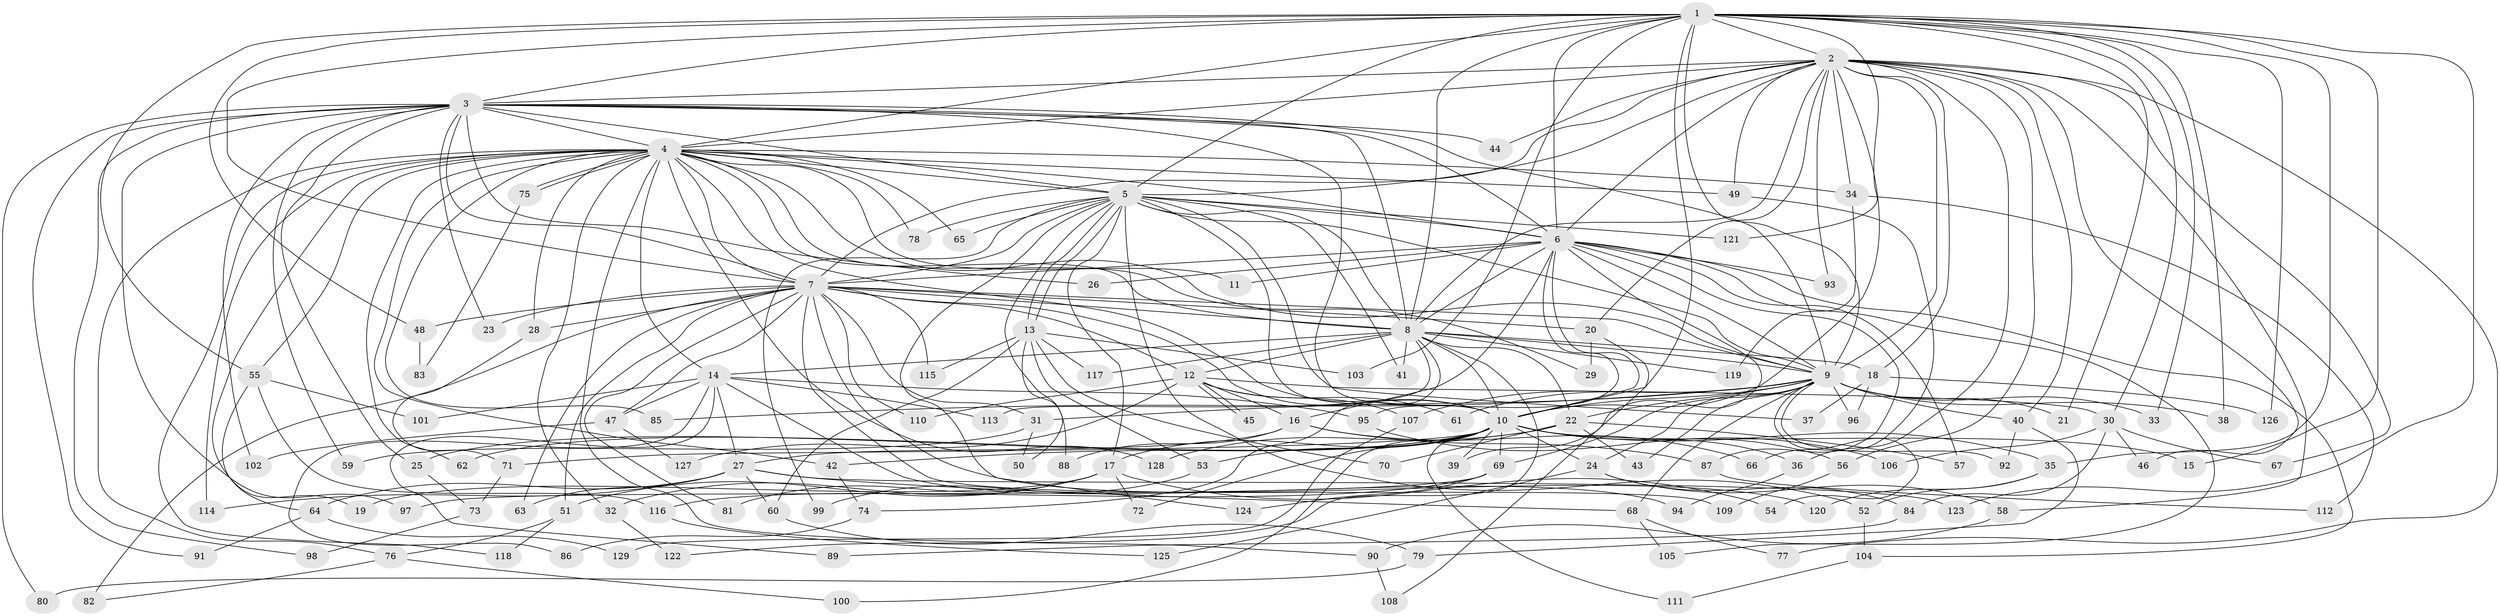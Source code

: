 // Generated by graph-tools (version 1.1) at 2025/11/02/27/25 16:11:06]
// undirected, 129 vertices, 283 edges
graph export_dot {
graph [start="1"]
  node [color=gray90,style=filled];
  1;
  2;
  3;
  4;
  5;
  6;
  7;
  8;
  9;
  10;
  11;
  12;
  13;
  14;
  15;
  16;
  17;
  18;
  19;
  20;
  21;
  22;
  23;
  24;
  25;
  26;
  27;
  28;
  29;
  30;
  31;
  32;
  33;
  34;
  35;
  36;
  37;
  38;
  39;
  40;
  41;
  42;
  43;
  44;
  45;
  46;
  47;
  48;
  49;
  50;
  51;
  52;
  53;
  54;
  55;
  56;
  57;
  58;
  59;
  60;
  61;
  62;
  63;
  64;
  65;
  66;
  67;
  68;
  69;
  70;
  71;
  72;
  73;
  74;
  75;
  76;
  77;
  78;
  79;
  80;
  81;
  82;
  83;
  84;
  85;
  86;
  87;
  88;
  89;
  90;
  91;
  92;
  93;
  94;
  95;
  96;
  97;
  98;
  99;
  100;
  101;
  102;
  103;
  104;
  105;
  106;
  107;
  108;
  109;
  110;
  111;
  112;
  113;
  114;
  115;
  116;
  117;
  118;
  119;
  120;
  121;
  122;
  123;
  124;
  125;
  126;
  127;
  128;
  129;
  1 -- 2;
  1 -- 3;
  1 -- 4;
  1 -- 5;
  1 -- 6;
  1 -- 7;
  1 -- 8;
  1 -- 9;
  1 -- 10;
  1 -- 15;
  1 -- 21;
  1 -- 30;
  1 -- 33;
  1 -- 35;
  1 -- 38;
  1 -- 48;
  1 -- 55;
  1 -- 103;
  1 -- 121;
  1 -- 123;
  1 -- 126;
  2 -- 3;
  2 -- 4;
  2 -- 5;
  2 -- 6;
  2 -- 7;
  2 -- 8;
  2 -- 9;
  2 -- 10;
  2 -- 18;
  2 -- 20;
  2 -- 34;
  2 -- 36;
  2 -- 40;
  2 -- 44;
  2 -- 46;
  2 -- 49;
  2 -- 56;
  2 -- 58;
  2 -- 67;
  2 -- 77;
  2 -- 93;
  3 -- 4;
  3 -- 5;
  3 -- 6;
  3 -- 7;
  3 -- 8;
  3 -- 9;
  3 -- 10;
  3 -- 23;
  3 -- 25;
  3 -- 26;
  3 -- 44;
  3 -- 59;
  3 -- 80;
  3 -- 91;
  3 -- 97;
  3 -- 98;
  3 -- 102;
  4 -- 5;
  4 -- 6;
  4 -- 7;
  4 -- 8;
  4 -- 9;
  4 -- 10;
  4 -- 11;
  4 -- 14;
  4 -- 19;
  4 -- 28;
  4 -- 29;
  4 -- 32;
  4 -- 34;
  4 -- 42;
  4 -- 49;
  4 -- 55;
  4 -- 62;
  4 -- 65;
  4 -- 75;
  4 -- 75;
  4 -- 76;
  4 -- 78;
  4 -- 85;
  4 -- 90;
  4 -- 114;
  4 -- 118;
  4 -- 128;
  5 -- 6;
  5 -- 7;
  5 -- 8;
  5 -- 9;
  5 -- 10;
  5 -- 13;
  5 -- 13;
  5 -- 17;
  5 -- 37;
  5 -- 41;
  5 -- 52;
  5 -- 65;
  5 -- 78;
  5 -- 88;
  5 -- 99;
  5 -- 121;
  5 -- 124;
  6 -- 7;
  6 -- 8;
  6 -- 9;
  6 -- 10;
  6 -- 11;
  6 -- 16;
  6 -- 26;
  6 -- 39;
  6 -- 57;
  6 -- 87;
  6 -- 93;
  6 -- 95;
  6 -- 104;
  6 -- 105;
  7 -- 8;
  7 -- 9;
  7 -- 10;
  7 -- 12;
  7 -- 20;
  7 -- 23;
  7 -- 28;
  7 -- 31;
  7 -- 47;
  7 -- 48;
  7 -- 51;
  7 -- 63;
  7 -- 81;
  7 -- 82;
  7 -- 109;
  7 -- 110;
  7 -- 115;
  7 -- 120;
  8 -- 9;
  8 -- 10;
  8 -- 12;
  8 -- 14;
  8 -- 18;
  8 -- 22;
  8 -- 41;
  8 -- 74;
  8 -- 113;
  8 -- 117;
  8 -- 119;
  8 -- 122;
  9 -- 10;
  9 -- 21;
  9 -- 22;
  9 -- 24;
  9 -- 31;
  9 -- 33;
  9 -- 38;
  9 -- 40;
  9 -- 43;
  9 -- 54;
  9 -- 61;
  9 -- 68;
  9 -- 69;
  9 -- 85;
  9 -- 92;
  9 -- 96;
  9 -- 107;
  10 -- 15;
  10 -- 17;
  10 -- 24;
  10 -- 25;
  10 -- 35;
  10 -- 36;
  10 -- 39;
  10 -- 53;
  10 -- 56;
  10 -- 62;
  10 -- 69;
  10 -- 71;
  10 -- 72;
  10 -- 100;
  10 -- 111;
  12 -- 16;
  12 -- 30;
  12 -- 45;
  12 -- 45;
  12 -- 61;
  12 -- 107;
  12 -- 110;
  12 -- 127;
  13 -- 50;
  13 -- 53;
  13 -- 60;
  13 -- 70;
  13 -- 103;
  13 -- 115;
  13 -- 117;
  14 -- 27;
  14 -- 47;
  14 -- 86;
  14 -- 89;
  14 -- 94;
  14 -- 95;
  14 -- 101;
  14 -- 113;
  16 -- 27;
  16 -- 66;
  16 -- 87;
  16 -- 88;
  17 -- 19;
  17 -- 32;
  17 -- 51;
  17 -- 54;
  17 -- 72;
  17 -- 81;
  18 -- 37;
  18 -- 96;
  18 -- 126;
  20 -- 29;
  20 -- 108;
  22 -- 42;
  22 -- 43;
  22 -- 57;
  22 -- 70;
  22 -- 128;
  24 -- 58;
  24 -- 84;
  24 -- 125;
  25 -- 73;
  27 -- 60;
  27 -- 63;
  27 -- 64;
  27 -- 68;
  27 -- 114;
  27 -- 123;
  28 -- 71;
  30 -- 46;
  30 -- 67;
  30 -- 84;
  30 -- 106;
  31 -- 50;
  31 -- 59;
  32 -- 122;
  34 -- 112;
  34 -- 119;
  35 -- 52;
  35 -- 120;
  36 -- 94;
  40 -- 79;
  40 -- 92;
  42 -- 74;
  47 -- 102;
  47 -- 127;
  48 -- 83;
  49 -- 66;
  51 -- 76;
  51 -- 118;
  52 -- 104;
  53 -- 99;
  55 -- 64;
  55 -- 101;
  55 -- 116;
  56 -- 109;
  58 -- 90;
  60 -- 79;
  64 -- 91;
  64 -- 129;
  68 -- 77;
  68 -- 105;
  69 -- 97;
  69 -- 116;
  69 -- 124;
  71 -- 73;
  73 -- 98;
  74 -- 86;
  75 -- 83;
  76 -- 82;
  76 -- 100;
  79 -- 80;
  84 -- 89;
  87 -- 112;
  90 -- 108;
  95 -- 106;
  104 -- 111;
  107 -- 129;
  116 -- 125;
}
